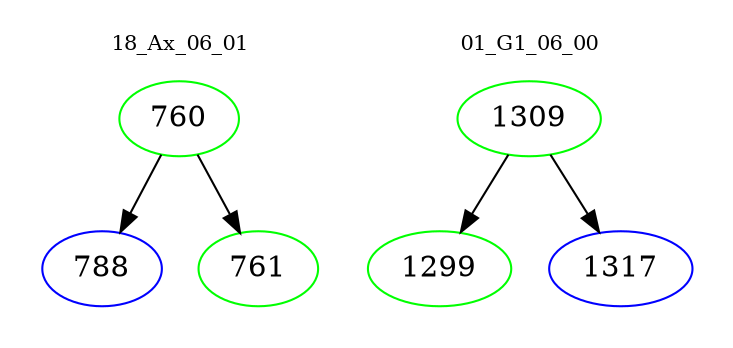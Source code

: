 digraph{
subgraph cluster_0 {
color = white
label = "18_Ax_06_01";
fontsize=10;
T0_760 [label="760", color="green"]
T0_760 -> T0_788 [color="black"]
T0_788 [label="788", color="blue"]
T0_760 -> T0_761 [color="black"]
T0_761 [label="761", color="green"]
}
subgraph cluster_1 {
color = white
label = "01_G1_06_00";
fontsize=10;
T1_1309 [label="1309", color="green"]
T1_1309 -> T1_1299 [color="black"]
T1_1299 [label="1299", color="green"]
T1_1309 -> T1_1317 [color="black"]
T1_1317 [label="1317", color="blue"]
}
}
